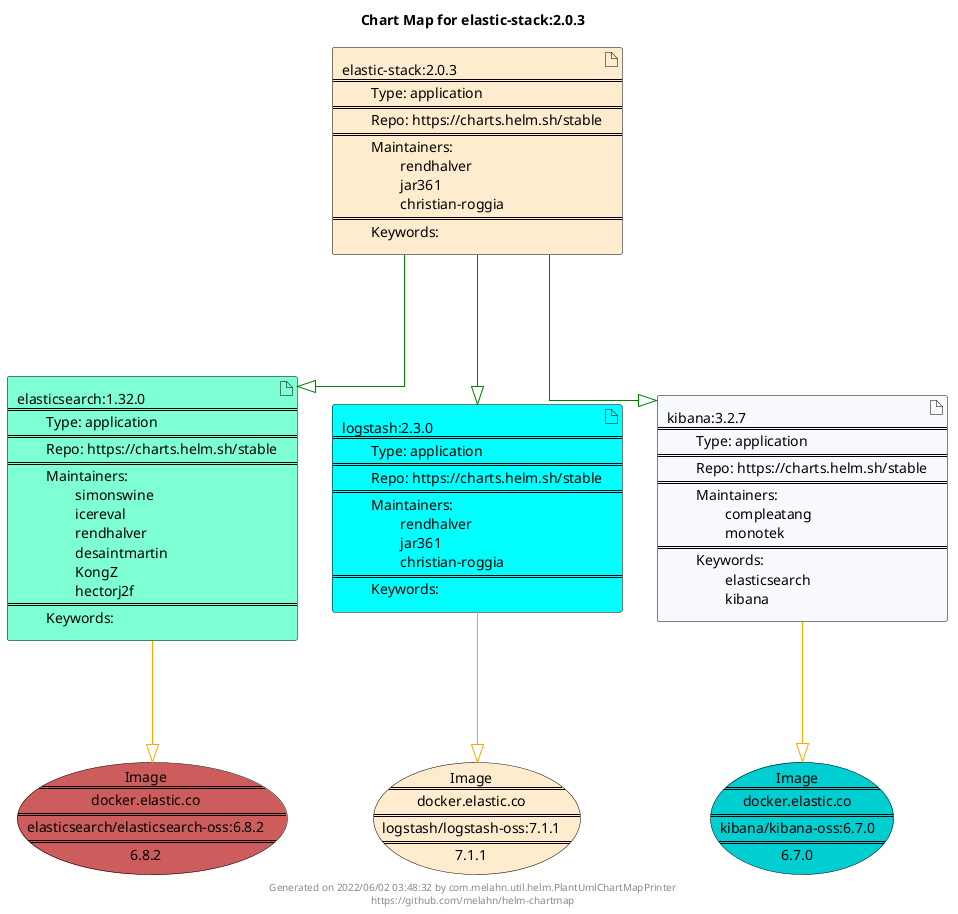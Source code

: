 @startuml
skinparam linetype ortho
skinparam backgroundColor white
skinparam usecaseBorderColor black
skinparam usecaseArrowColor LightSlateGray
skinparam artifactBorderColor black
skinparam artifactArrowColor LightSlateGray

title Chart Map for elastic-stack:2.0.3

'There are 4 referenced Helm Charts
artifact "elasticsearch:1.32.0\n====\n\tType: application\n====\n\tRepo: https://charts.helm.sh/stable\n====\n\tMaintainers: \n\t\tsimonswine\n\t\ticereval\n\t\trendhalver\n\t\tdesaintmartin\n\t\tKongZ\n\t\thectorj2f\n====\n\tKeywords: " as elasticsearch_1_32_0 #Aquamarine
artifact "logstash:2.3.0\n====\n\tType: application\n====\n\tRepo: https://charts.helm.sh/stable\n====\n\tMaintainers: \n\t\trendhalver\n\t\tjar361\n\t\tchristian-roggia\n====\n\tKeywords: " as logstash_2_3_0 #Aqua
artifact "kibana:3.2.7\n====\n\tType: application\n====\n\tRepo: https://charts.helm.sh/stable\n====\n\tMaintainers: \n\t\tcompleatang\n\t\tmonotek\n====\n\tKeywords: \n\t\telasticsearch\n\t\tkibana" as kibana_3_2_7 #GhostWhite
artifact "elastic-stack:2.0.3\n====\n\tType: application\n====\n\tRepo: https://charts.helm.sh/stable\n====\n\tMaintainers: \n\t\trendhalver\n\t\tjar361\n\t\tchristian-roggia\n====\n\tKeywords: " as elastic_stack_2_0_3 #BlanchedAlmond

'There are 3 referenced Docker Images
usecase "Image\n====\ndocker.elastic.co\n====\nlogstash/logstash-oss:7.1.1\n====\n7.1.1" as docker_elastic_co_logstash_logstash_oss_7_1_1 #BlanchedAlmond
usecase "Image\n====\ndocker.elastic.co\n====\nelasticsearch/elasticsearch-oss:6.8.2\n====\n6.8.2" as docker_elastic_co_elasticsearch_elasticsearch_oss_6_8_2 #IndianRed
usecase "Image\n====\ndocker.elastic.co\n====\nkibana/kibana-oss:6.7.0\n====\n6.7.0" as docker_elastic_co_kibana_kibana_oss_6_7_0 #DarkTurquoise

'Chart Dependencies
elastic_stack_2_0_3--[#green]-|>logstash_2_3_0
elastic_stack_2_0_3--[#green]-|>elasticsearch_1_32_0
elastic_stack_2_0_3--[#green]-|>kibana_3_2_7
elasticsearch_1_32_0--[#orange]-|>docker_elastic_co_elasticsearch_elasticsearch_oss_6_8_2
logstash_2_3_0--[#orange]-|>docker_elastic_co_logstash_logstash_oss_7_1_1
kibana_3_2_7--[#orange]-|>docker_elastic_co_kibana_kibana_oss_6_7_0

center footer Generated on 2022/06/02 03:48:32 by com.melahn.util.helm.PlantUmlChartMapPrinter\nhttps://github.com/melahn/helm-chartmap
@enduml

